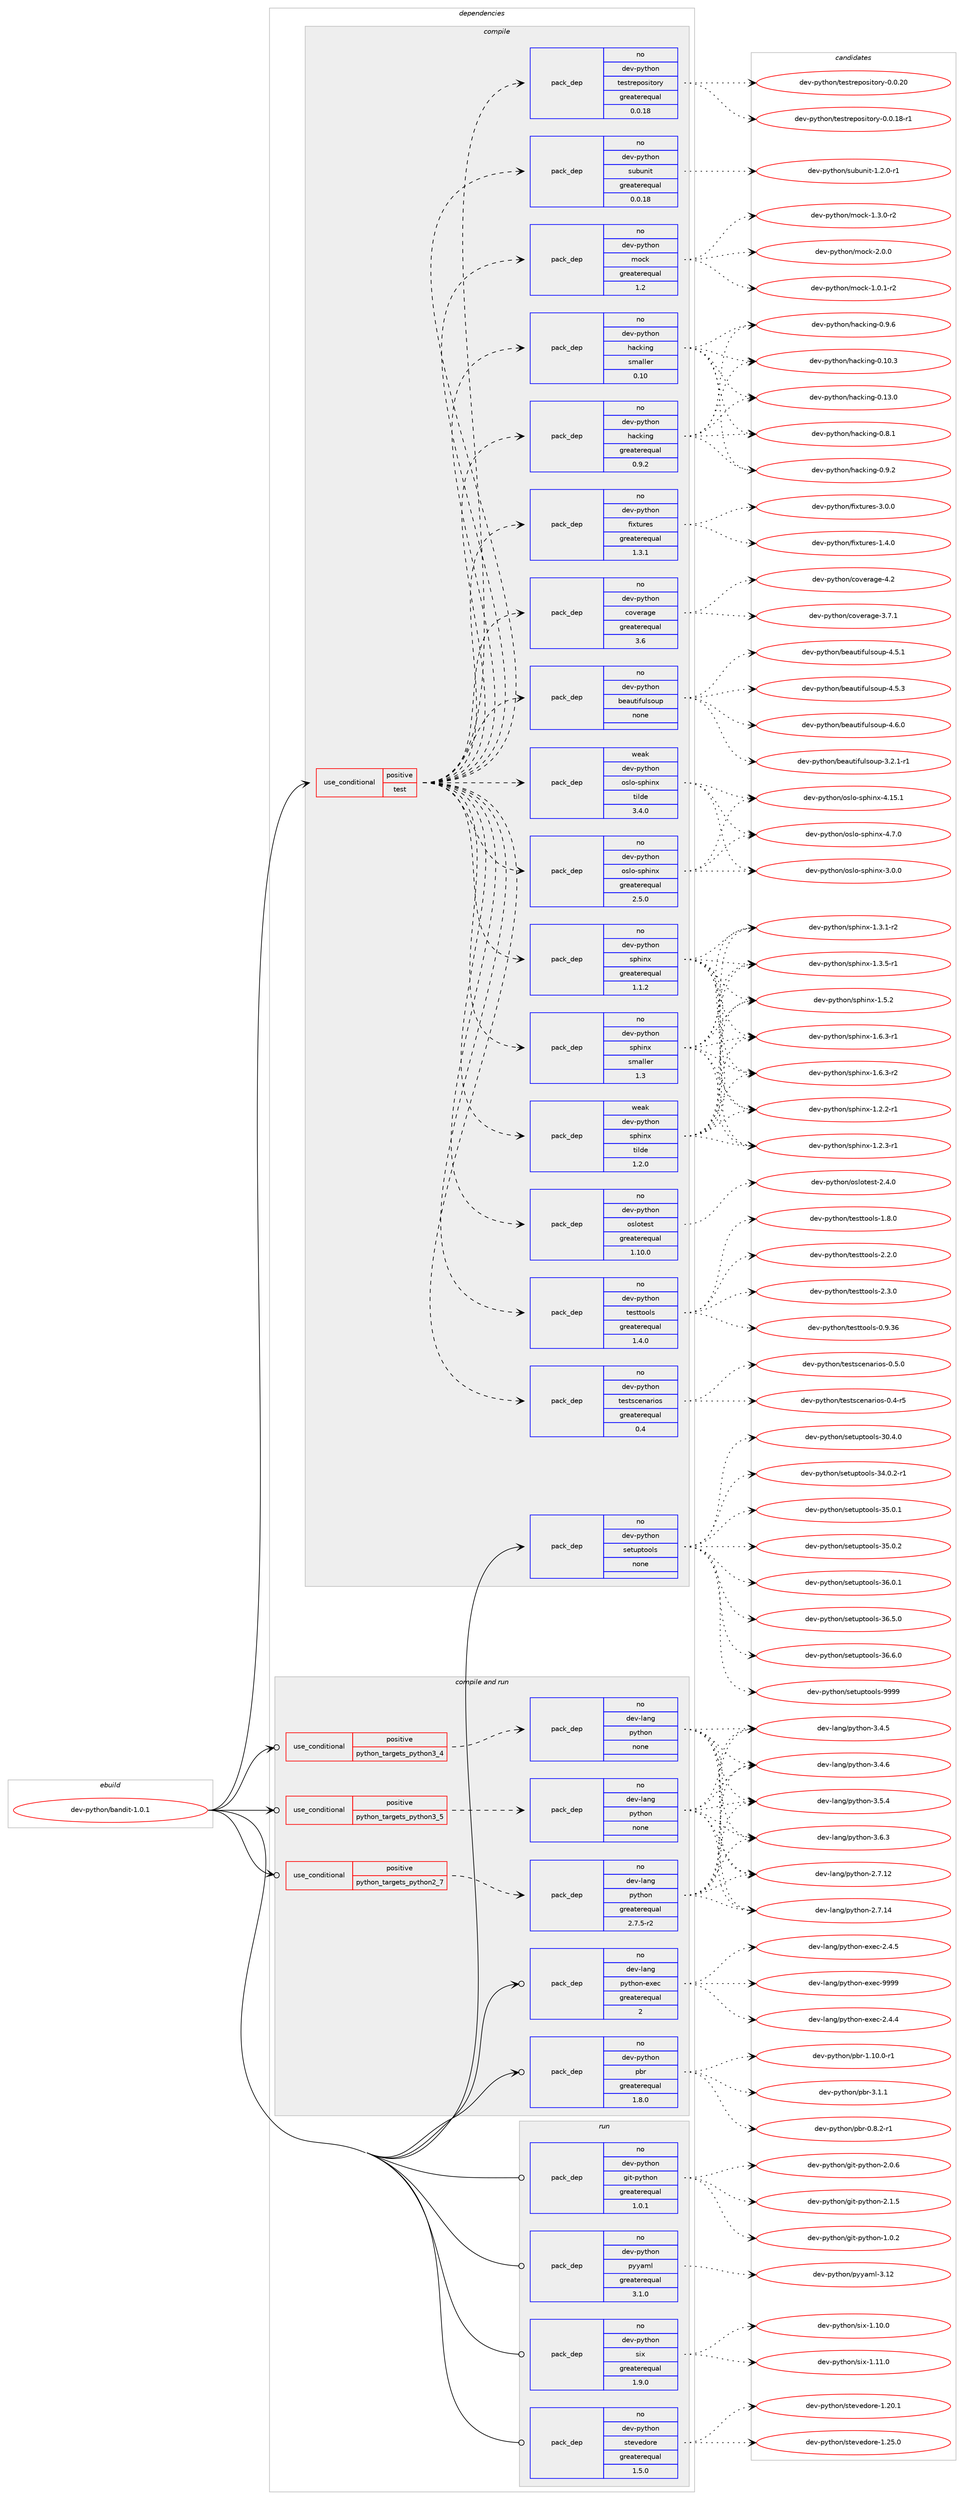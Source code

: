 digraph prolog {

# *************
# Graph options
# *************

newrank=true;
concentrate=true;
compound=true;
graph [rankdir=LR,fontname=Helvetica,fontsize=10,ranksep=1.5];#, ranksep=2.5, nodesep=0.2];
edge  [arrowhead=vee];
node  [fontname=Helvetica,fontsize=10];

# **********
# The ebuild
# **********

subgraph cluster_leftcol {
color=gray;
rank=same;
label=<<i>ebuild</i>>;
id [label="dev-python/bandit-1.0.1", color=red, width=4, href="../dev-python/bandit-1.0.1.svg"];
}

# ****************
# The dependencies
# ****************

subgraph cluster_midcol {
color=gray;
label=<<i>dependencies</i>>;
subgraph cluster_compile {
fillcolor="#eeeeee";
style=filled;
label=<<i>compile</i>>;
subgraph cond29908 {
dependency148011 [label=<<TABLE BORDER="0" CELLBORDER="1" CELLSPACING="0" CELLPADDING="4"><TR><TD ROWSPAN="3" CELLPADDING="10">use_conditional</TD></TR><TR><TD>positive</TD></TR><TR><TD>test</TD></TR></TABLE>>, shape=none, color=red];
subgraph pack114283 {
dependency148012 [label=<<TABLE BORDER="0" CELLBORDER="1" CELLSPACING="0" CELLPADDING="4" WIDTH="220"><TR><TD ROWSPAN="6" CELLPADDING="30">pack_dep</TD></TR><TR><TD WIDTH="110">no</TD></TR><TR><TD>dev-python</TD></TR><TR><TD>coverage</TD></TR><TR><TD>greaterequal</TD></TR><TR><TD>3.6</TD></TR></TABLE>>, shape=none, color=blue];
}
dependency148011:e -> dependency148012:w [weight=20,style="dashed",arrowhead="vee"];
subgraph pack114284 {
dependency148013 [label=<<TABLE BORDER="0" CELLBORDER="1" CELLSPACING="0" CELLPADDING="4" WIDTH="220"><TR><TD ROWSPAN="6" CELLPADDING="30">pack_dep</TD></TR><TR><TD WIDTH="110">no</TD></TR><TR><TD>dev-python</TD></TR><TR><TD>fixtures</TD></TR><TR><TD>greaterequal</TD></TR><TR><TD>1.3.1</TD></TR></TABLE>>, shape=none, color=blue];
}
dependency148011:e -> dependency148013:w [weight=20,style="dashed",arrowhead="vee"];
subgraph pack114285 {
dependency148014 [label=<<TABLE BORDER="0" CELLBORDER="1" CELLSPACING="0" CELLPADDING="4" WIDTH="220"><TR><TD ROWSPAN="6" CELLPADDING="30">pack_dep</TD></TR><TR><TD WIDTH="110">no</TD></TR><TR><TD>dev-python</TD></TR><TR><TD>hacking</TD></TR><TR><TD>greaterequal</TD></TR><TR><TD>0.9.2</TD></TR></TABLE>>, shape=none, color=blue];
}
dependency148011:e -> dependency148014:w [weight=20,style="dashed",arrowhead="vee"];
subgraph pack114286 {
dependency148015 [label=<<TABLE BORDER="0" CELLBORDER="1" CELLSPACING="0" CELLPADDING="4" WIDTH="220"><TR><TD ROWSPAN="6" CELLPADDING="30">pack_dep</TD></TR><TR><TD WIDTH="110">no</TD></TR><TR><TD>dev-python</TD></TR><TR><TD>hacking</TD></TR><TR><TD>smaller</TD></TR><TR><TD>0.10</TD></TR></TABLE>>, shape=none, color=blue];
}
dependency148011:e -> dependency148015:w [weight=20,style="dashed",arrowhead="vee"];
subgraph pack114287 {
dependency148016 [label=<<TABLE BORDER="0" CELLBORDER="1" CELLSPACING="0" CELLPADDING="4" WIDTH="220"><TR><TD ROWSPAN="6" CELLPADDING="30">pack_dep</TD></TR><TR><TD WIDTH="110">no</TD></TR><TR><TD>dev-python</TD></TR><TR><TD>mock</TD></TR><TR><TD>greaterequal</TD></TR><TR><TD>1.2</TD></TR></TABLE>>, shape=none, color=blue];
}
dependency148011:e -> dependency148016:w [weight=20,style="dashed",arrowhead="vee"];
subgraph pack114288 {
dependency148017 [label=<<TABLE BORDER="0" CELLBORDER="1" CELLSPACING="0" CELLPADDING="4" WIDTH="220"><TR><TD ROWSPAN="6" CELLPADDING="30">pack_dep</TD></TR><TR><TD WIDTH="110">no</TD></TR><TR><TD>dev-python</TD></TR><TR><TD>subunit</TD></TR><TR><TD>greaterequal</TD></TR><TR><TD>0.0.18</TD></TR></TABLE>>, shape=none, color=blue];
}
dependency148011:e -> dependency148017:w [weight=20,style="dashed",arrowhead="vee"];
subgraph pack114289 {
dependency148018 [label=<<TABLE BORDER="0" CELLBORDER="1" CELLSPACING="0" CELLPADDING="4" WIDTH="220"><TR><TD ROWSPAN="6" CELLPADDING="30">pack_dep</TD></TR><TR><TD WIDTH="110">no</TD></TR><TR><TD>dev-python</TD></TR><TR><TD>testrepository</TD></TR><TR><TD>greaterequal</TD></TR><TR><TD>0.0.18</TD></TR></TABLE>>, shape=none, color=blue];
}
dependency148011:e -> dependency148018:w [weight=20,style="dashed",arrowhead="vee"];
subgraph pack114290 {
dependency148019 [label=<<TABLE BORDER="0" CELLBORDER="1" CELLSPACING="0" CELLPADDING="4" WIDTH="220"><TR><TD ROWSPAN="6" CELLPADDING="30">pack_dep</TD></TR><TR><TD WIDTH="110">no</TD></TR><TR><TD>dev-python</TD></TR><TR><TD>testscenarios</TD></TR><TR><TD>greaterequal</TD></TR><TR><TD>0.4</TD></TR></TABLE>>, shape=none, color=blue];
}
dependency148011:e -> dependency148019:w [weight=20,style="dashed",arrowhead="vee"];
subgraph pack114291 {
dependency148020 [label=<<TABLE BORDER="0" CELLBORDER="1" CELLSPACING="0" CELLPADDING="4" WIDTH="220"><TR><TD ROWSPAN="6" CELLPADDING="30">pack_dep</TD></TR><TR><TD WIDTH="110">no</TD></TR><TR><TD>dev-python</TD></TR><TR><TD>testtools</TD></TR><TR><TD>greaterequal</TD></TR><TR><TD>1.4.0</TD></TR></TABLE>>, shape=none, color=blue];
}
dependency148011:e -> dependency148020:w [weight=20,style="dashed",arrowhead="vee"];
subgraph pack114292 {
dependency148021 [label=<<TABLE BORDER="0" CELLBORDER="1" CELLSPACING="0" CELLPADDING="4" WIDTH="220"><TR><TD ROWSPAN="6" CELLPADDING="30">pack_dep</TD></TR><TR><TD WIDTH="110">no</TD></TR><TR><TD>dev-python</TD></TR><TR><TD>oslotest</TD></TR><TR><TD>greaterequal</TD></TR><TR><TD>1.10.0</TD></TR></TABLE>>, shape=none, color=blue];
}
dependency148011:e -> dependency148021:w [weight=20,style="dashed",arrowhead="vee"];
subgraph pack114293 {
dependency148022 [label=<<TABLE BORDER="0" CELLBORDER="1" CELLSPACING="0" CELLPADDING="4" WIDTH="220"><TR><TD ROWSPAN="6" CELLPADDING="30">pack_dep</TD></TR><TR><TD WIDTH="110">no</TD></TR><TR><TD>dev-python</TD></TR><TR><TD>sphinx</TD></TR><TR><TD>greaterequal</TD></TR><TR><TD>1.1.2</TD></TR></TABLE>>, shape=none, color=blue];
}
dependency148011:e -> dependency148022:w [weight=20,style="dashed",arrowhead="vee"];
subgraph pack114294 {
dependency148023 [label=<<TABLE BORDER="0" CELLBORDER="1" CELLSPACING="0" CELLPADDING="4" WIDTH="220"><TR><TD ROWSPAN="6" CELLPADDING="30">pack_dep</TD></TR><TR><TD WIDTH="110">weak</TD></TR><TR><TD>dev-python</TD></TR><TR><TD>sphinx</TD></TR><TR><TD>tilde</TD></TR><TR><TD>1.2.0</TD></TR></TABLE>>, shape=none, color=blue];
}
dependency148011:e -> dependency148023:w [weight=20,style="dashed",arrowhead="vee"];
subgraph pack114295 {
dependency148024 [label=<<TABLE BORDER="0" CELLBORDER="1" CELLSPACING="0" CELLPADDING="4" WIDTH="220"><TR><TD ROWSPAN="6" CELLPADDING="30">pack_dep</TD></TR><TR><TD WIDTH="110">no</TD></TR><TR><TD>dev-python</TD></TR><TR><TD>sphinx</TD></TR><TR><TD>smaller</TD></TR><TR><TD>1.3</TD></TR></TABLE>>, shape=none, color=blue];
}
dependency148011:e -> dependency148024:w [weight=20,style="dashed",arrowhead="vee"];
subgraph pack114296 {
dependency148025 [label=<<TABLE BORDER="0" CELLBORDER="1" CELLSPACING="0" CELLPADDING="4" WIDTH="220"><TR><TD ROWSPAN="6" CELLPADDING="30">pack_dep</TD></TR><TR><TD WIDTH="110">no</TD></TR><TR><TD>dev-python</TD></TR><TR><TD>oslo-sphinx</TD></TR><TR><TD>greaterequal</TD></TR><TR><TD>2.5.0</TD></TR></TABLE>>, shape=none, color=blue];
}
dependency148011:e -> dependency148025:w [weight=20,style="dashed",arrowhead="vee"];
subgraph pack114297 {
dependency148026 [label=<<TABLE BORDER="0" CELLBORDER="1" CELLSPACING="0" CELLPADDING="4" WIDTH="220"><TR><TD ROWSPAN="6" CELLPADDING="30">pack_dep</TD></TR><TR><TD WIDTH="110">weak</TD></TR><TR><TD>dev-python</TD></TR><TR><TD>oslo-sphinx</TD></TR><TR><TD>tilde</TD></TR><TR><TD>3.4.0</TD></TR></TABLE>>, shape=none, color=blue];
}
dependency148011:e -> dependency148026:w [weight=20,style="dashed",arrowhead="vee"];
subgraph pack114298 {
dependency148027 [label=<<TABLE BORDER="0" CELLBORDER="1" CELLSPACING="0" CELLPADDING="4" WIDTH="220"><TR><TD ROWSPAN="6" CELLPADDING="30">pack_dep</TD></TR><TR><TD WIDTH="110">no</TD></TR><TR><TD>dev-python</TD></TR><TR><TD>beautifulsoup</TD></TR><TR><TD>none</TD></TR><TR><TD></TD></TR></TABLE>>, shape=none, color=blue];
}
dependency148011:e -> dependency148027:w [weight=20,style="dashed",arrowhead="vee"];
}
id:e -> dependency148011:w [weight=20,style="solid",arrowhead="vee"];
subgraph pack114299 {
dependency148028 [label=<<TABLE BORDER="0" CELLBORDER="1" CELLSPACING="0" CELLPADDING="4" WIDTH="220"><TR><TD ROWSPAN="6" CELLPADDING="30">pack_dep</TD></TR><TR><TD WIDTH="110">no</TD></TR><TR><TD>dev-python</TD></TR><TR><TD>setuptools</TD></TR><TR><TD>none</TD></TR><TR><TD></TD></TR></TABLE>>, shape=none, color=blue];
}
id:e -> dependency148028:w [weight=20,style="solid",arrowhead="vee"];
}
subgraph cluster_compileandrun {
fillcolor="#eeeeee";
style=filled;
label=<<i>compile and run</i>>;
subgraph cond29909 {
dependency148029 [label=<<TABLE BORDER="0" CELLBORDER="1" CELLSPACING="0" CELLPADDING="4"><TR><TD ROWSPAN="3" CELLPADDING="10">use_conditional</TD></TR><TR><TD>positive</TD></TR><TR><TD>python_targets_python2_7</TD></TR></TABLE>>, shape=none, color=red];
subgraph pack114300 {
dependency148030 [label=<<TABLE BORDER="0" CELLBORDER="1" CELLSPACING="0" CELLPADDING="4" WIDTH="220"><TR><TD ROWSPAN="6" CELLPADDING="30">pack_dep</TD></TR><TR><TD WIDTH="110">no</TD></TR><TR><TD>dev-lang</TD></TR><TR><TD>python</TD></TR><TR><TD>greaterequal</TD></TR><TR><TD>2.7.5-r2</TD></TR></TABLE>>, shape=none, color=blue];
}
dependency148029:e -> dependency148030:w [weight=20,style="dashed",arrowhead="vee"];
}
id:e -> dependency148029:w [weight=20,style="solid",arrowhead="odotvee"];
subgraph cond29910 {
dependency148031 [label=<<TABLE BORDER="0" CELLBORDER="1" CELLSPACING="0" CELLPADDING="4"><TR><TD ROWSPAN="3" CELLPADDING="10">use_conditional</TD></TR><TR><TD>positive</TD></TR><TR><TD>python_targets_python3_4</TD></TR></TABLE>>, shape=none, color=red];
subgraph pack114301 {
dependency148032 [label=<<TABLE BORDER="0" CELLBORDER="1" CELLSPACING="0" CELLPADDING="4" WIDTH="220"><TR><TD ROWSPAN="6" CELLPADDING="30">pack_dep</TD></TR><TR><TD WIDTH="110">no</TD></TR><TR><TD>dev-lang</TD></TR><TR><TD>python</TD></TR><TR><TD>none</TD></TR><TR><TD></TD></TR></TABLE>>, shape=none, color=blue];
}
dependency148031:e -> dependency148032:w [weight=20,style="dashed",arrowhead="vee"];
}
id:e -> dependency148031:w [weight=20,style="solid",arrowhead="odotvee"];
subgraph cond29911 {
dependency148033 [label=<<TABLE BORDER="0" CELLBORDER="1" CELLSPACING="0" CELLPADDING="4"><TR><TD ROWSPAN="3" CELLPADDING="10">use_conditional</TD></TR><TR><TD>positive</TD></TR><TR><TD>python_targets_python3_5</TD></TR></TABLE>>, shape=none, color=red];
subgraph pack114302 {
dependency148034 [label=<<TABLE BORDER="0" CELLBORDER="1" CELLSPACING="0" CELLPADDING="4" WIDTH="220"><TR><TD ROWSPAN="6" CELLPADDING="30">pack_dep</TD></TR><TR><TD WIDTH="110">no</TD></TR><TR><TD>dev-lang</TD></TR><TR><TD>python</TD></TR><TR><TD>none</TD></TR><TR><TD></TD></TR></TABLE>>, shape=none, color=blue];
}
dependency148033:e -> dependency148034:w [weight=20,style="dashed",arrowhead="vee"];
}
id:e -> dependency148033:w [weight=20,style="solid",arrowhead="odotvee"];
subgraph pack114303 {
dependency148035 [label=<<TABLE BORDER="0" CELLBORDER="1" CELLSPACING="0" CELLPADDING="4" WIDTH="220"><TR><TD ROWSPAN="6" CELLPADDING="30">pack_dep</TD></TR><TR><TD WIDTH="110">no</TD></TR><TR><TD>dev-lang</TD></TR><TR><TD>python-exec</TD></TR><TR><TD>greaterequal</TD></TR><TR><TD>2</TD></TR></TABLE>>, shape=none, color=blue];
}
id:e -> dependency148035:w [weight=20,style="solid",arrowhead="odotvee"];
subgraph pack114304 {
dependency148036 [label=<<TABLE BORDER="0" CELLBORDER="1" CELLSPACING="0" CELLPADDING="4" WIDTH="220"><TR><TD ROWSPAN="6" CELLPADDING="30">pack_dep</TD></TR><TR><TD WIDTH="110">no</TD></TR><TR><TD>dev-python</TD></TR><TR><TD>pbr</TD></TR><TR><TD>greaterequal</TD></TR><TR><TD>1.8.0</TD></TR></TABLE>>, shape=none, color=blue];
}
id:e -> dependency148036:w [weight=20,style="solid",arrowhead="odotvee"];
}
subgraph cluster_run {
fillcolor="#eeeeee";
style=filled;
label=<<i>run</i>>;
subgraph pack114305 {
dependency148037 [label=<<TABLE BORDER="0" CELLBORDER="1" CELLSPACING="0" CELLPADDING="4" WIDTH="220"><TR><TD ROWSPAN="6" CELLPADDING="30">pack_dep</TD></TR><TR><TD WIDTH="110">no</TD></TR><TR><TD>dev-python</TD></TR><TR><TD>git-python</TD></TR><TR><TD>greaterequal</TD></TR><TR><TD>1.0.1</TD></TR></TABLE>>, shape=none, color=blue];
}
id:e -> dependency148037:w [weight=20,style="solid",arrowhead="odot"];
subgraph pack114306 {
dependency148038 [label=<<TABLE BORDER="0" CELLBORDER="1" CELLSPACING="0" CELLPADDING="4" WIDTH="220"><TR><TD ROWSPAN="6" CELLPADDING="30">pack_dep</TD></TR><TR><TD WIDTH="110">no</TD></TR><TR><TD>dev-python</TD></TR><TR><TD>pyyaml</TD></TR><TR><TD>greaterequal</TD></TR><TR><TD>3.1.0</TD></TR></TABLE>>, shape=none, color=blue];
}
id:e -> dependency148038:w [weight=20,style="solid",arrowhead="odot"];
subgraph pack114307 {
dependency148039 [label=<<TABLE BORDER="0" CELLBORDER="1" CELLSPACING="0" CELLPADDING="4" WIDTH="220"><TR><TD ROWSPAN="6" CELLPADDING="30">pack_dep</TD></TR><TR><TD WIDTH="110">no</TD></TR><TR><TD>dev-python</TD></TR><TR><TD>six</TD></TR><TR><TD>greaterequal</TD></TR><TR><TD>1.9.0</TD></TR></TABLE>>, shape=none, color=blue];
}
id:e -> dependency148039:w [weight=20,style="solid",arrowhead="odot"];
subgraph pack114308 {
dependency148040 [label=<<TABLE BORDER="0" CELLBORDER="1" CELLSPACING="0" CELLPADDING="4" WIDTH="220"><TR><TD ROWSPAN="6" CELLPADDING="30">pack_dep</TD></TR><TR><TD WIDTH="110">no</TD></TR><TR><TD>dev-python</TD></TR><TR><TD>stevedore</TD></TR><TR><TD>greaterequal</TD></TR><TR><TD>1.5.0</TD></TR></TABLE>>, shape=none, color=blue];
}
id:e -> dependency148040:w [weight=20,style="solid",arrowhead="odot"];
}
}

# **************
# The candidates
# **************

subgraph cluster_choices {
rank=same;
color=gray;
label=<<i>candidates</i>>;

subgraph choice114283 {
color=black;
nodesep=1;
choice10010111845112121116104111110479911111810111497103101455146554649 [label="dev-python/coverage-3.7.1", color=red, width=4,href="../dev-python/coverage-3.7.1.svg"];
choice1001011184511212111610411111047991111181011149710310145524650 [label="dev-python/coverage-4.2", color=red, width=4,href="../dev-python/coverage-4.2.svg"];
dependency148012:e -> choice10010111845112121116104111110479911111810111497103101455146554649:w [style=dotted,weight="100"];
dependency148012:e -> choice1001011184511212111610411111047991111181011149710310145524650:w [style=dotted,weight="100"];
}
subgraph choice114284 {
color=black;
nodesep=1;
choice1001011184511212111610411111047102105120116117114101115454946524648 [label="dev-python/fixtures-1.4.0", color=red, width=4,href="../dev-python/fixtures-1.4.0.svg"];
choice1001011184511212111610411111047102105120116117114101115455146484648 [label="dev-python/fixtures-3.0.0", color=red, width=4,href="../dev-python/fixtures-3.0.0.svg"];
dependency148013:e -> choice1001011184511212111610411111047102105120116117114101115454946524648:w [style=dotted,weight="100"];
dependency148013:e -> choice1001011184511212111610411111047102105120116117114101115455146484648:w [style=dotted,weight="100"];
}
subgraph choice114285 {
color=black;
nodesep=1;
choice1001011184511212111610411111047104979910710511010345484649484651 [label="dev-python/hacking-0.10.3", color=red, width=4,href="../dev-python/hacking-0.10.3.svg"];
choice1001011184511212111610411111047104979910710511010345484649514648 [label="dev-python/hacking-0.13.0", color=red, width=4,href="../dev-python/hacking-0.13.0.svg"];
choice10010111845112121116104111110471049799107105110103454846564649 [label="dev-python/hacking-0.8.1", color=red, width=4,href="../dev-python/hacking-0.8.1.svg"];
choice10010111845112121116104111110471049799107105110103454846574650 [label="dev-python/hacking-0.9.2", color=red, width=4,href="../dev-python/hacking-0.9.2.svg"];
choice10010111845112121116104111110471049799107105110103454846574654 [label="dev-python/hacking-0.9.6", color=red, width=4,href="../dev-python/hacking-0.9.6.svg"];
dependency148014:e -> choice1001011184511212111610411111047104979910710511010345484649484651:w [style=dotted,weight="100"];
dependency148014:e -> choice1001011184511212111610411111047104979910710511010345484649514648:w [style=dotted,weight="100"];
dependency148014:e -> choice10010111845112121116104111110471049799107105110103454846564649:w [style=dotted,weight="100"];
dependency148014:e -> choice10010111845112121116104111110471049799107105110103454846574650:w [style=dotted,weight="100"];
dependency148014:e -> choice10010111845112121116104111110471049799107105110103454846574654:w [style=dotted,weight="100"];
}
subgraph choice114286 {
color=black;
nodesep=1;
choice1001011184511212111610411111047104979910710511010345484649484651 [label="dev-python/hacking-0.10.3", color=red, width=4,href="../dev-python/hacking-0.10.3.svg"];
choice1001011184511212111610411111047104979910710511010345484649514648 [label="dev-python/hacking-0.13.0", color=red, width=4,href="../dev-python/hacking-0.13.0.svg"];
choice10010111845112121116104111110471049799107105110103454846564649 [label="dev-python/hacking-0.8.1", color=red, width=4,href="../dev-python/hacking-0.8.1.svg"];
choice10010111845112121116104111110471049799107105110103454846574650 [label="dev-python/hacking-0.9.2", color=red, width=4,href="../dev-python/hacking-0.9.2.svg"];
choice10010111845112121116104111110471049799107105110103454846574654 [label="dev-python/hacking-0.9.6", color=red, width=4,href="../dev-python/hacking-0.9.6.svg"];
dependency148015:e -> choice1001011184511212111610411111047104979910710511010345484649484651:w [style=dotted,weight="100"];
dependency148015:e -> choice1001011184511212111610411111047104979910710511010345484649514648:w [style=dotted,weight="100"];
dependency148015:e -> choice10010111845112121116104111110471049799107105110103454846564649:w [style=dotted,weight="100"];
dependency148015:e -> choice10010111845112121116104111110471049799107105110103454846574650:w [style=dotted,weight="100"];
dependency148015:e -> choice10010111845112121116104111110471049799107105110103454846574654:w [style=dotted,weight="100"];
}
subgraph choice114287 {
color=black;
nodesep=1;
choice1001011184511212111610411111047109111991074549464846494511450 [label="dev-python/mock-1.0.1-r2", color=red, width=4,href="../dev-python/mock-1.0.1-r2.svg"];
choice1001011184511212111610411111047109111991074549465146484511450 [label="dev-python/mock-1.3.0-r2", color=red, width=4,href="../dev-python/mock-1.3.0-r2.svg"];
choice100101118451121211161041111104710911199107455046484648 [label="dev-python/mock-2.0.0", color=red, width=4,href="../dev-python/mock-2.0.0.svg"];
dependency148016:e -> choice1001011184511212111610411111047109111991074549464846494511450:w [style=dotted,weight="100"];
dependency148016:e -> choice1001011184511212111610411111047109111991074549465146484511450:w [style=dotted,weight="100"];
dependency148016:e -> choice100101118451121211161041111104710911199107455046484648:w [style=dotted,weight="100"];
}
subgraph choice114288 {
color=black;
nodesep=1;
choice1001011184511212111610411111047115117981171101051164549465046484511449 [label="dev-python/subunit-1.2.0-r1", color=red, width=4,href="../dev-python/subunit-1.2.0-r1.svg"];
dependency148017:e -> choice1001011184511212111610411111047115117981171101051164549465046484511449:w [style=dotted,weight="100"];
}
subgraph choice114289 {
color=black;
nodesep=1;
choice1001011184511212111610411111047116101115116114101112111115105116111114121454846484649564511449 [label="dev-python/testrepository-0.0.18-r1", color=red, width=4,href="../dev-python/testrepository-0.0.18-r1.svg"];
choice100101118451121211161041111104711610111511611410111211111510511611111412145484648465048 [label="dev-python/testrepository-0.0.20", color=red, width=4,href="../dev-python/testrepository-0.0.20.svg"];
dependency148018:e -> choice1001011184511212111610411111047116101115116114101112111115105116111114121454846484649564511449:w [style=dotted,weight="100"];
dependency148018:e -> choice100101118451121211161041111104711610111511611410111211111510511611111412145484648465048:w [style=dotted,weight="100"];
}
subgraph choice114290 {
color=black;
nodesep=1;
choice10010111845112121116104111110471161011151161159910111097114105111115454846524511453 [label="dev-python/testscenarios-0.4-r5", color=red, width=4,href="../dev-python/testscenarios-0.4-r5.svg"];
choice10010111845112121116104111110471161011151161159910111097114105111115454846534648 [label="dev-python/testscenarios-0.5.0", color=red, width=4,href="../dev-python/testscenarios-0.5.0.svg"];
dependency148019:e -> choice10010111845112121116104111110471161011151161159910111097114105111115454846524511453:w [style=dotted,weight="100"];
dependency148019:e -> choice10010111845112121116104111110471161011151161159910111097114105111115454846534648:w [style=dotted,weight="100"];
}
subgraph choice114291 {
color=black;
nodesep=1;
choice100101118451121211161041111104711610111511611611111110811545484657465154 [label="dev-python/testtools-0.9.36", color=red, width=4,href="../dev-python/testtools-0.9.36.svg"];
choice1001011184511212111610411111047116101115116116111111108115454946564648 [label="dev-python/testtools-1.8.0", color=red, width=4,href="../dev-python/testtools-1.8.0.svg"];
choice1001011184511212111610411111047116101115116116111111108115455046504648 [label="dev-python/testtools-2.2.0", color=red, width=4,href="../dev-python/testtools-2.2.0.svg"];
choice1001011184511212111610411111047116101115116116111111108115455046514648 [label="dev-python/testtools-2.3.0", color=red, width=4,href="../dev-python/testtools-2.3.0.svg"];
dependency148020:e -> choice100101118451121211161041111104711610111511611611111110811545484657465154:w [style=dotted,weight="100"];
dependency148020:e -> choice1001011184511212111610411111047116101115116116111111108115454946564648:w [style=dotted,weight="100"];
dependency148020:e -> choice1001011184511212111610411111047116101115116116111111108115455046504648:w [style=dotted,weight="100"];
dependency148020:e -> choice1001011184511212111610411111047116101115116116111111108115455046514648:w [style=dotted,weight="100"];
}
subgraph choice114292 {
color=black;
nodesep=1;
choice1001011184511212111610411111047111115108111116101115116455046524648 [label="dev-python/oslotest-2.4.0", color=red, width=4,href="../dev-python/oslotest-2.4.0.svg"];
dependency148021:e -> choice1001011184511212111610411111047111115108111116101115116455046524648:w [style=dotted,weight="100"];
}
subgraph choice114293 {
color=black;
nodesep=1;
choice10010111845112121116104111110471151121041051101204549465046504511449 [label="dev-python/sphinx-1.2.2-r1", color=red, width=4,href="../dev-python/sphinx-1.2.2-r1.svg"];
choice10010111845112121116104111110471151121041051101204549465046514511449 [label="dev-python/sphinx-1.2.3-r1", color=red, width=4,href="../dev-python/sphinx-1.2.3-r1.svg"];
choice10010111845112121116104111110471151121041051101204549465146494511450 [label="dev-python/sphinx-1.3.1-r2", color=red, width=4,href="../dev-python/sphinx-1.3.1-r2.svg"];
choice10010111845112121116104111110471151121041051101204549465146534511449 [label="dev-python/sphinx-1.3.5-r1", color=red, width=4,href="../dev-python/sphinx-1.3.5-r1.svg"];
choice1001011184511212111610411111047115112104105110120454946534650 [label="dev-python/sphinx-1.5.2", color=red, width=4,href="../dev-python/sphinx-1.5.2.svg"];
choice10010111845112121116104111110471151121041051101204549465446514511449 [label="dev-python/sphinx-1.6.3-r1", color=red, width=4,href="../dev-python/sphinx-1.6.3-r1.svg"];
choice10010111845112121116104111110471151121041051101204549465446514511450 [label="dev-python/sphinx-1.6.3-r2", color=red, width=4,href="../dev-python/sphinx-1.6.3-r2.svg"];
dependency148022:e -> choice10010111845112121116104111110471151121041051101204549465046504511449:w [style=dotted,weight="100"];
dependency148022:e -> choice10010111845112121116104111110471151121041051101204549465046514511449:w [style=dotted,weight="100"];
dependency148022:e -> choice10010111845112121116104111110471151121041051101204549465146494511450:w [style=dotted,weight="100"];
dependency148022:e -> choice10010111845112121116104111110471151121041051101204549465146534511449:w [style=dotted,weight="100"];
dependency148022:e -> choice1001011184511212111610411111047115112104105110120454946534650:w [style=dotted,weight="100"];
dependency148022:e -> choice10010111845112121116104111110471151121041051101204549465446514511449:w [style=dotted,weight="100"];
dependency148022:e -> choice10010111845112121116104111110471151121041051101204549465446514511450:w [style=dotted,weight="100"];
}
subgraph choice114294 {
color=black;
nodesep=1;
choice10010111845112121116104111110471151121041051101204549465046504511449 [label="dev-python/sphinx-1.2.2-r1", color=red, width=4,href="../dev-python/sphinx-1.2.2-r1.svg"];
choice10010111845112121116104111110471151121041051101204549465046514511449 [label="dev-python/sphinx-1.2.3-r1", color=red, width=4,href="../dev-python/sphinx-1.2.3-r1.svg"];
choice10010111845112121116104111110471151121041051101204549465146494511450 [label="dev-python/sphinx-1.3.1-r2", color=red, width=4,href="../dev-python/sphinx-1.3.1-r2.svg"];
choice10010111845112121116104111110471151121041051101204549465146534511449 [label="dev-python/sphinx-1.3.5-r1", color=red, width=4,href="../dev-python/sphinx-1.3.5-r1.svg"];
choice1001011184511212111610411111047115112104105110120454946534650 [label="dev-python/sphinx-1.5.2", color=red, width=4,href="../dev-python/sphinx-1.5.2.svg"];
choice10010111845112121116104111110471151121041051101204549465446514511449 [label="dev-python/sphinx-1.6.3-r1", color=red, width=4,href="../dev-python/sphinx-1.6.3-r1.svg"];
choice10010111845112121116104111110471151121041051101204549465446514511450 [label="dev-python/sphinx-1.6.3-r2", color=red, width=4,href="../dev-python/sphinx-1.6.3-r2.svg"];
dependency148023:e -> choice10010111845112121116104111110471151121041051101204549465046504511449:w [style=dotted,weight="100"];
dependency148023:e -> choice10010111845112121116104111110471151121041051101204549465046514511449:w [style=dotted,weight="100"];
dependency148023:e -> choice10010111845112121116104111110471151121041051101204549465146494511450:w [style=dotted,weight="100"];
dependency148023:e -> choice10010111845112121116104111110471151121041051101204549465146534511449:w [style=dotted,weight="100"];
dependency148023:e -> choice1001011184511212111610411111047115112104105110120454946534650:w [style=dotted,weight="100"];
dependency148023:e -> choice10010111845112121116104111110471151121041051101204549465446514511449:w [style=dotted,weight="100"];
dependency148023:e -> choice10010111845112121116104111110471151121041051101204549465446514511450:w [style=dotted,weight="100"];
}
subgraph choice114295 {
color=black;
nodesep=1;
choice10010111845112121116104111110471151121041051101204549465046504511449 [label="dev-python/sphinx-1.2.2-r1", color=red, width=4,href="../dev-python/sphinx-1.2.2-r1.svg"];
choice10010111845112121116104111110471151121041051101204549465046514511449 [label="dev-python/sphinx-1.2.3-r1", color=red, width=4,href="../dev-python/sphinx-1.2.3-r1.svg"];
choice10010111845112121116104111110471151121041051101204549465146494511450 [label="dev-python/sphinx-1.3.1-r2", color=red, width=4,href="../dev-python/sphinx-1.3.1-r2.svg"];
choice10010111845112121116104111110471151121041051101204549465146534511449 [label="dev-python/sphinx-1.3.5-r1", color=red, width=4,href="../dev-python/sphinx-1.3.5-r1.svg"];
choice1001011184511212111610411111047115112104105110120454946534650 [label="dev-python/sphinx-1.5.2", color=red, width=4,href="../dev-python/sphinx-1.5.2.svg"];
choice10010111845112121116104111110471151121041051101204549465446514511449 [label="dev-python/sphinx-1.6.3-r1", color=red, width=4,href="../dev-python/sphinx-1.6.3-r1.svg"];
choice10010111845112121116104111110471151121041051101204549465446514511450 [label="dev-python/sphinx-1.6.3-r2", color=red, width=4,href="../dev-python/sphinx-1.6.3-r2.svg"];
dependency148024:e -> choice10010111845112121116104111110471151121041051101204549465046504511449:w [style=dotted,weight="100"];
dependency148024:e -> choice10010111845112121116104111110471151121041051101204549465046514511449:w [style=dotted,weight="100"];
dependency148024:e -> choice10010111845112121116104111110471151121041051101204549465146494511450:w [style=dotted,weight="100"];
dependency148024:e -> choice10010111845112121116104111110471151121041051101204549465146534511449:w [style=dotted,weight="100"];
dependency148024:e -> choice1001011184511212111610411111047115112104105110120454946534650:w [style=dotted,weight="100"];
dependency148024:e -> choice10010111845112121116104111110471151121041051101204549465446514511449:w [style=dotted,weight="100"];
dependency148024:e -> choice10010111845112121116104111110471151121041051101204549465446514511450:w [style=dotted,weight="100"];
}
subgraph choice114296 {
color=black;
nodesep=1;
choice100101118451121211161041111104711111510811145115112104105110120455146484648 [label="dev-python/oslo-sphinx-3.0.0", color=red, width=4,href="../dev-python/oslo-sphinx-3.0.0.svg"];
choice10010111845112121116104111110471111151081114511511210410511012045524649534649 [label="dev-python/oslo-sphinx-4.15.1", color=red, width=4,href="../dev-python/oslo-sphinx-4.15.1.svg"];
choice100101118451121211161041111104711111510811145115112104105110120455246554648 [label="dev-python/oslo-sphinx-4.7.0", color=red, width=4,href="../dev-python/oslo-sphinx-4.7.0.svg"];
dependency148025:e -> choice100101118451121211161041111104711111510811145115112104105110120455146484648:w [style=dotted,weight="100"];
dependency148025:e -> choice10010111845112121116104111110471111151081114511511210410511012045524649534649:w [style=dotted,weight="100"];
dependency148025:e -> choice100101118451121211161041111104711111510811145115112104105110120455246554648:w [style=dotted,weight="100"];
}
subgraph choice114297 {
color=black;
nodesep=1;
choice100101118451121211161041111104711111510811145115112104105110120455146484648 [label="dev-python/oslo-sphinx-3.0.0", color=red, width=4,href="../dev-python/oslo-sphinx-3.0.0.svg"];
choice10010111845112121116104111110471111151081114511511210410511012045524649534649 [label="dev-python/oslo-sphinx-4.15.1", color=red, width=4,href="../dev-python/oslo-sphinx-4.15.1.svg"];
choice100101118451121211161041111104711111510811145115112104105110120455246554648 [label="dev-python/oslo-sphinx-4.7.0", color=red, width=4,href="../dev-python/oslo-sphinx-4.7.0.svg"];
dependency148026:e -> choice100101118451121211161041111104711111510811145115112104105110120455146484648:w [style=dotted,weight="100"];
dependency148026:e -> choice10010111845112121116104111110471111151081114511511210410511012045524649534649:w [style=dotted,weight="100"];
dependency148026:e -> choice100101118451121211161041111104711111510811145115112104105110120455246554648:w [style=dotted,weight="100"];
}
subgraph choice114298 {
color=black;
nodesep=1;
choice100101118451121211161041111104798101971171161051021171081151111171124551465046494511449 [label="dev-python/beautifulsoup-3.2.1-r1", color=red, width=4,href="../dev-python/beautifulsoup-3.2.1-r1.svg"];
choice10010111845112121116104111110479810197117116105102117108115111117112455246534649 [label="dev-python/beautifulsoup-4.5.1", color=red, width=4,href="../dev-python/beautifulsoup-4.5.1.svg"];
choice10010111845112121116104111110479810197117116105102117108115111117112455246534651 [label="dev-python/beautifulsoup-4.5.3", color=red, width=4,href="../dev-python/beautifulsoup-4.5.3.svg"];
choice10010111845112121116104111110479810197117116105102117108115111117112455246544648 [label="dev-python/beautifulsoup-4.6.0", color=red, width=4,href="../dev-python/beautifulsoup-4.6.0.svg"];
dependency148027:e -> choice100101118451121211161041111104798101971171161051021171081151111171124551465046494511449:w [style=dotted,weight="100"];
dependency148027:e -> choice10010111845112121116104111110479810197117116105102117108115111117112455246534649:w [style=dotted,weight="100"];
dependency148027:e -> choice10010111845112121116104111110479810197117116105102117108115111117112455246534651:w [style=dotted,weight="100"];
dependency148027:e -> choice10010111845112121116104111110479810197117116105102117108115111117112455246544648:w [style=dotted,weight="100"];
}
subgraph choice114299 {
color=black;
nodesep=1;
choice100101118451121211161041111104711510111611711211611111110811545514846524648 [label="dev-python/setuptools-30.4.0", color=red, width=4,href="../dev-python/setuptools-30.4.0.svg"];
choice1001011184511212111610411111047115101116117112116111111108115455152464846504511449 [label="dev-python/setuptools-34.0.2-r1", color=red, width=4,href="../dev-python/setuptools-34.0.2-r1.svg"];
choice100101118451121211161041111104711510111611711211611111110811545515346484649 [label="dev-python/setuptools-35.0.1", color=red, width=4,href="../dev-python/setuptools-35.0.1.svg"];
choice100101118451121211161041111104711510111611711211611111110811545515346484650 [label="dev-python/setuptools-35.0.2", color=red, width=4,href="../dev-python/setuptools-35.0.2.svg"];
choice100101118451121211161041111104711510111611711211611111110811545515446484649 [label="dev-python/setuptools-36.0.1", color=red, width=4,href="../dev-python/setuptools-36.0.1.svg"];
choice100101118451121211161041111104711510111611711211611111110811545515446534648 [label="dev-python/setuptools-36.5.0", color=red, width=4,href="../dev-python/setuptools-36.5.0.svg"];
choice100101118451121211161041111104711510111611711211611111110811545515446544648 [label="dev-python/setuptools-36.6.0", color=red, width=4,href="../dev-python/setuptools-36.6.0.svg"];
choice10010111845112121116104111110471151011161171121161111111081154557575757 [label="dev-python/setuptools-9999", color=red, width=4,href="../dev-python/setuptools-9999.svg"];
dependency148028:e -> choice100101118451121211161041111104711510111611711211611111110811545514846524648:w [style=dotted,weight="100"];
dependency148028:e -> choice1001011184511212111610411111047115101116117112116111111108115455152464846504511449:w [style=dotted,weight="100"];
dependency148028:e -> choice100101118451121211161041111104711510111611711211611111110811545515346484649:w [style=dotted,weight="100"];
dependency148028:e -> choice100101118451121211161041111104711510111611711211611111110811545515346484650:w [style=dotted,weight="100"];
dependency148028:e -> choice100101118451121211161041111104711510111611711211611111110811545515446484649:w [style=dotted,weight="100"];
dependency148028:e -> choice100101118451121211161041111104711510111611711211611111110811545515446534648:w [style=dotted,weight="100"];
dependency148028:e -> choice100101118451121211161041111104711510111611711211611111110811545515446544648:w [style=dotted,weight="100"];
dependency148028:e -> choice10010111845112121116104111110471151011161171121161111111081154557575757:w [style=dotted,weight="100"];
}
subgraph choice114300 {
color=black;
nodesep=1;
choice10010111845108971101034711212111610411111045504655464950 [label="dev-lang/python-2.7.12", color=red, width=4,href="../dev-lang/python-2.7.12.svg"];
choice10010111845108971101034711212111610411111045504655464952 [label="dev-lang/python-2.7.14", color=red, width=4,href="../dev-lang/python-2.7.14.svg"];
choice100101118451089711010347112121116104111110455146524653 [label="dev-lang/python-3.4.5", color=red, width=4,href="../dev-lang/python-3.4.5.svg"];
choice100101118451089711010347112121116104111110455146524654 [label="dev-lang/python-3.4.6", color=red, width=4,href="../dev-lang/python-3.4.6.svg"];
choice100101118451089711010347112121116104111110455146534652 [label="dev-lang/python-3.5.4", color=red, width=4,href="../dev-lang/python-3.5.4.svg"];
choice100101118451089711010347112121116104111110455146544651 [label="dev-lang/python-3.6.3", color=red, width=4,href="../dev-lang/python-3.6.3.svg"];
dependency148030:e -> choice10010111845108971101034711212111610411111045504655464950:w [style=dotted,weight="100"];
dependency148030:e -> choice10010111845108971101034711212111610411111045504655464952:w [style=dotted,weight="100"];
dependency148030:e -> choice100101118451089711010347112121116104111110455146524653:w [style=dotted,weight="100"];
dependency148030:e -> choice100101118451089711010347112121116104111110455146524654:w [style=dotted,weight="100"];
dependency148030:e -> choice100101118451089711010347112121116104111110455146534652:w [style=dotted,weight="100"];
dependency148030:e -> choice100101118451089711010347112121116104111110455146544651:w [style=dotted,weight="100"];
}
subgraph choice114301 {
color=black;
nodesep=1;
choice10010111845108971101034711212111610411111045504655464950 [label="dev-lang/python-2.7.12", color=red, width=4,href="../dev-lang/python-2.7.12.svg"];
choice10010111845108971101034711212111610411111045504655464952 [label="dev-lang/python-2.7.14", color=red, width=4,href="../dev-lang/python-2.7.14.svg"];
choice100101118451089711010347112121116104111110455146524653 [label="dev-lang/python-3.4.5", color=red, width=4,href="../dev-lang/python-3.4.5.svg"];
choice100101118451089711010347112121116104111110455146524654 [label="dev-lang/python-3.4.6", color=red, width=4,href="../dev-lang/python-3.4.6.svg"];
choice100101118451089711010347112121116104111110455146534652 [label="dev-lang/python-3.5.4", color=red, width=4,href="../dev-lang/python-3.5.4.svg"];
choice100101118451089711010347112121116104111110455146544651 [label="dev-lang/python-3.6.3", color=red, width=4,href="../dev-lang/python-3.6.3.svg"];
dependency148032:e -> choice10010111845108971101034711212111610411111045504655464950:w [style=dotted,weight="100"];
dependency148032:e -> choice10010111845108971101034711212111610411111045504655464952:w [style=dotted,weight="100"];
dependency148032:e -> choice100101118451089711010347112121116104111110455146524653:w [style=dotted,weight="100"];
dependency148032:e -> choice100101118451089711010347112121116104111110455146524654:w [style=dotted,weight="100"];
dependency148032:e -> choice100101118451089711010347112121116104111110455146534652:w [style=dotted,weight="100"];
dependency148032:e -> choice100101118451089711010347112121116104111110455146544651:w [style=dotted,weight="100"];
}
subgraph choice114302 {
color=black;
nodesep=1;
choice10010111845108971101034711212111610411111045504655464950 [label="dev-lang/python-2.7.12", color=red, width=4,href="../dev-lang/python-2.7.12.svg"];
choice10010111845108971101034711212111610411111045504655464952 [label="dev-lang/python-2.7.14", color=red, width=4,href="../dev-lang/python-2.7.14.svg"];
choice100101118451089711010347112121116104111110455146524653 [label="dev-lang/python-3.4.5", color=red, width=4,href="../dev-lang/python-3.4.5.svg"];
choice100101118451089711010347112121116104111110455146524654 [label="dev-lang/python-3.4.6", color=red, width=4,href="../dev-lang/python-3.4.6.svg"];
choice100101118451089711010347112121116104111110455146534652 [label="dev-lang/python-3.5.4", color=red, width=4,href="../dev-lang/python-3.5.4.svg"];
choice100101118451089711010347112121116104111110455146544651 [label="dev-lang/python-3.6.3", color=red, width=4,href="../dev-lang/python-3.6.3.svg"];
dependency148034:e -> choice10010111845108971101034711212111610411111045504655464950:w [style=dotted,weight="100"];
dependency148034:e -> choice10010111845108971101034711212111610411111045504655464952:w [style=dotted,weight="100"];
dependency148034:e -> choice100101118451089711010347112121116104111110455146524653:w [style=dotted,weight="100"];
dependency148034:e -> choice100101118451089711010347112121116104111110455146524654:w [style=dotted,weight="100"];
dependency148034:e -> choice100101118451089711010347112121116104111110455146534652:w [style=dotted,weight="100"];
dependency148034:e -> choice100101118451089711010347112121116104111110455146544651:w [style=dotted,weight="100"];
}
subgraph choice114303 {
color=black;
nodesep=1;
choice1001011184510897110103471121211161041111104510112010199455046524652 [label="dev-lang/python-exec-2.4.4", color=red, width=4,href="../dev-lang/python-exec-2.4.4.svg"];
choice1001011184510897110103471121211161041111104510112010199455046524653 [label="dev-lang/python-exec-2.4.5", color=red, width=4,href="../dev-lang/python-exec-2.4.5.svg"];
choice10010111845108971101034711212111610411111045101120101994557575757 [label="dev-lang/python-exec-9999", color=red, width=4,href="../dev-lang/python-exec-9999.svg"];
dependency148035:e -> choice1001011184510897110103471121211161041111104510112010199455046524652:w [style=dotted,weight="100"];
dependency148035:e -> choice1001011184510897110103471121211161041111104510112010199455046524653:w [style=dotted,weight="100"];
dependency148035:e -> choice10010111845108971101034711212111610411111045101120101994557575757:w [style=dotted,weight="100"];
}
subgraph choice114304 {
color=black;
nodesep=1;
choice1001011184511212111610411111047112981144548465646504511449 [label="dev-python/pbr-0.8.2-r1", color=red, width=4,href="../dev-python/pbr-0.8.2-r1.svg"];
choice100101118451121211161041111104711298114454946494846484511449 [label="dev-python/pbr-1.10.0-r1", color=red, width=4,href="../dev-python/pbr-1.10.0-r1.svg"];
choice100101118451121211161041111104711298114455146494649 [label="dev-python/pbr-3.1.1", color=red, width=4,href="../dev-python/pbr-3.1.1.svg"];
dependency148036:e -> choice1001011184511212111610411111047112981144548465646504511449:w [style=dotted,weight="100"];
dependency148036:e -> choice100101118451121211161041111104711298114454946494846484511449:w [style=dotted,weight="100"];
dependency148036:e -> choice100101118451121211161041111104711298114455146494649:w [style=dotted,weight="100"];
}
subgraph choice114305 {
color=black;
nodesep=1;
choice100101118451121211161041111104710310511645112121116104111110454946484650 [label="dev-python/git-python-1.0.2", color=red, width=4,href="../dev-python/git-python-1.0.2.svg"];
choice100101118451121211161041111104710310511645112121116104111110455046484654 [label="dev-python/git-python-2.0.6", color=red, width=4,href="../dev-python/git-python-2.0.6.svg"];
choice100101118451121211161041111104710310511645112121116104111110455046494653 [label="dev-python/git-python-2.1.5", color=red, width=4,href="../dev-python/git-python-2.1.5.svg"];
dependency148037:e -> choice100101118451121211161041111104710310511645112121116104111110454946484650:w [style=dotted,weight="100"];
dependency148037:e -> choice100101118451121211161041111104710310511645112121116104111110455046484654:w [style=dotted,weight="100"];
dependency148037:e -> choice100101118451121211161041111104710310511645112121116104111110455046494653:w [style=dotted,weight="100"];
}
subgraph choice114306 {
color=black;
nodesep=1;
choice1001011184511212111610411111047112121121971091084551464950 [label="dev-python/pyyaml-3.12", color=red, width=4,href="../dev-python/pyyaml-3.12.svg"];
dependency148038:e -> choice1001011184511212111610411111047112121121971091084551464950:w [style=dotted,weight="100"];
}
subgraph choice114307 {
color=black;
nodesep=1;
choice100101118451121211161041111104711510512045494649484648 [label="dev-python/six-1.10.0", color=red, width=4,href="../dev-python/six-1.10.0.svg"];
choice100101118451121211161041111104711510512045494649494648 [label="dev-python/six-1.11.0", color=red, width=4,href="../dev-python/six-1.11.0.svg"];
dependency148039:e -> choice100101118451121211161041111104711510512045494649484648:w [style=dotted,weight="100"];
dependency148039:e -> choice100101118451121211161041111104711510512045494649494648:w [style=dotted,weight="100"];
}
subgraph choice114308 {
color=black;
nodesep=1;
choice100101118451121211161041111104711511610111810110011111410145494650484649 [label="dev-python/stevedore-1.20.1", color=red, width=4,href="../dev-python/stevedore-1.20.1.svg"];
choice100101118451121211161041111104711511610111810110011111410145494650534648 [label="dev-python/stevedore-1.25.0", color=red, width=4,href="../dev-python/stevedore-1.25.0.svg"];
dependency148040:e -> choice100101118451121211161041111104711511610111810110011111410145494650484649:w [style=dotted,weight="100"];
dependency148040:e -> choice100101118451121211161041111104711511610111810110011111410145494650534648:w [style=dotted,weight="100"];
}
}

}
